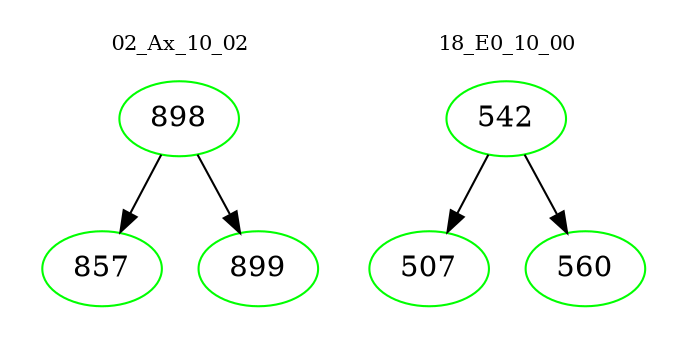 digraph{
subgraph cluster_0 {
color = white
label = "02_Ax_10_02";
fontsize=10;
T0_898 [label="898", color="green"]
T0_898 -> T0_857 [color="black"]
T0_857 [label="857", color="green"]
T0_898 -> T0_899 [color="black"]
T0_899 [label="899", color="green"]
}
subgraph cluster_1 {
color = white
label = "18_E0_10_00";
fontsize=10;
T1_542 [label="542", color="green"]
T1_542 -> T1_507 [color="black"]
T1_507 [label="507", color="green"]
T1_542 -> T1_560 [color="black"]
T1_560 [label="560", color="green"]
}
}
